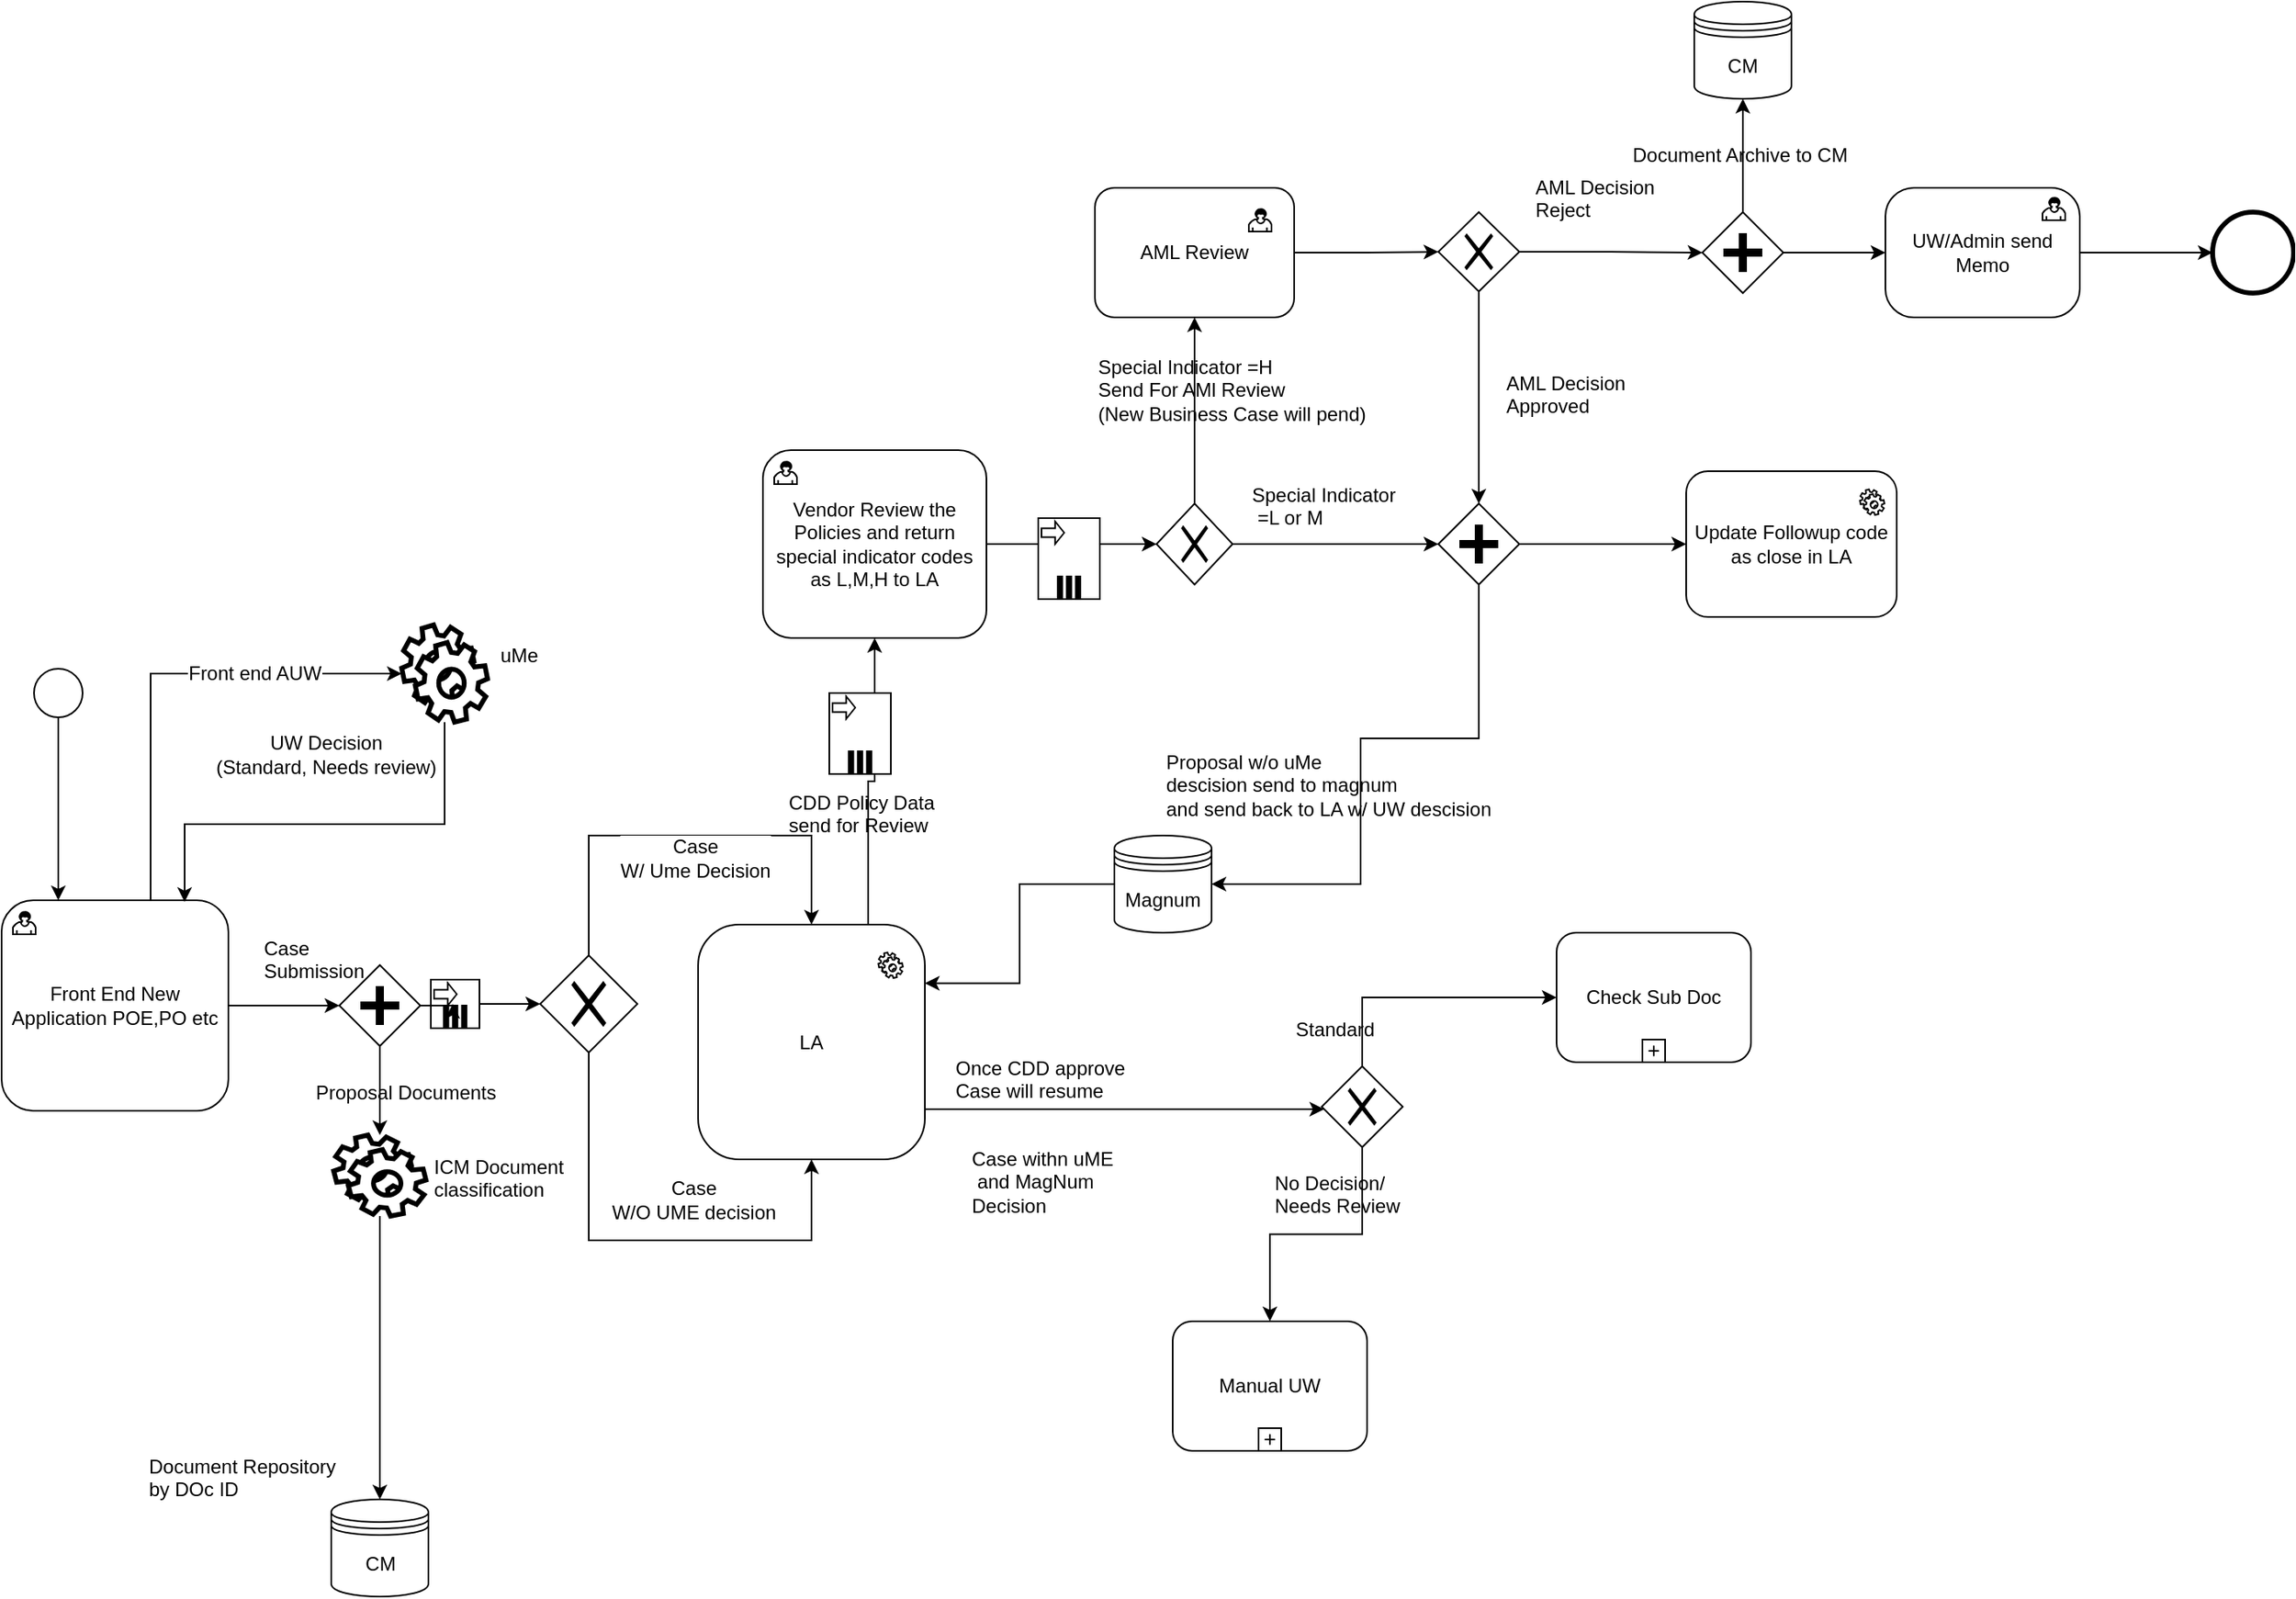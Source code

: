 <mxfile version="10.6.7" type="github"><diagram id="lxQQWJ6n7Uky1MyaPyD6" name="Page-1"><mxGraphModel dx="1634" dy="1656" grid="1" gridSize="10" guides="1" tooltips="1" connect="1" arrows="1" fold="1" page="1" pageScale="1" pageWidth="1100" pageHeight="850" math="0" shadow="0"><root><mxCell id="0"/><mxCell id="1" parent="0"/><mxCell id="KqDIMBqfsmHlB34iRNLq-1" style="edgeStyle=orthogonalEdgeStyle;rounded=0;orthogonalLoop=1;jettySize=auto;html=1;entryX=0.25;entryY=0;entryDx=0;entryDy=0;" parent="1" source="KqDIMBqfsmHlB34iRNLq-2" target="KqDIMBqfsmHlB34iRNLq-6" edge="1"><mxGeometry relative="1" as="geometry"/></mxCell><mxCell id="KqDIMBqfsmHlB34iRNLq-2" value="" style="ellipse;whiteSpace=wrap;html=1;aspect=fixed;" parent="1" vertex="1"><mxGeometry x="80" y="77" width="30" height="30" as="geometry"/></mxCell><mxCell id="KqDIMBqfsmHlB34iRNLq-3" style="edgeStyle=orthogonalEdgeStyle;rounded=0;orthogonalLoop=1;jettySize=auto;html=1;exitX=0.657;exitY=0;exitDx=0;exitDy=0;entryX=0;entryY=0.5;entryDx=0;entryDy=0;exitPerimeter=0;" parent="1" source="KqDIMBqfsmHlB34iRNLq-6" target="KqDIMBqfsmHlB34iRNLq-10" edge="1"><mxGeometry relative="1" as="geometry"><mxPoint x="240" y="90" as="targetPoint"/><Array as="points"><mxPoint x="152" y="80"/></Array></mxGeometry></mxCell><mxCell id="KqDIMBqfsmHlB34iRNLq-4" value="Front end AUW" style="text;html=1;resizable=0;points=[];align=center;verticalAlign=middle;labelBackgroundColor=#ffffff;" parent="KqDIMBqfsmHlB34iRNLq-3" vertex="1" connectable="0"><mxGeometry x="0.082" y="-1" relative="1" as="geometry"><mxPoint x="44" y="-1" as="offset"/></mxGeometry></mxCell><mxCell id="KqDIMBqfsmHlB34iRNLq-5" style="edgeStyle=orthogonalEdgeStyle;rounded=0;orthogonalLoop=1;jettySize=auto;html=1;" parent="1" source="KqDIMBqfsmHlB34iRNLq-32" target="KqDIMBqfsmHlB34iRNLq-16" edge="1"><mxGeometry relative="1" as="geometry"><mxPoint x="255" y="285" as="targetPoint"/></mxGeometry></mxCell><mxCell id="KqDIMBqfsmHlB34iRNLq-6" value="Front End New Application POE,PO etc" style="html=1;whiteSpace=wrap;rounded=1;" parent="1" vertex="1"><mxGeometry x="60" y="220" width="140" height="130" as="geometry"/></mxCell><mxCell id="KqDIMBqfsmHlB34iRNLq-7" value="" style="html=1;shape=mxgraph.bpmn.user_task;outlineConnect=0;" parent="KqDIMBqfsmHlB34iRNLq-6" vertex="1"><mxGeometry width="14" height="14" relative="1" as="geometry"><mxPoint x="7" y="7" as="offset"/></mxGeometry></mxCell><mxCell id="KqDIMBqfsmHlB34iRNLq-8" style="edgeStyle=orthogonalEdgeStyle;rounded=0;orthogonalLoop=1;jettySize=auto;html=1;entryX=0.807;entryY=0.008;entryDx=0;entryDy=0;entryPerimeter=0;" parent="1" source="KqDIMBqfsmHlB34iRNLq-10" target="KqDIMBqfsmHlB34iRNLq-6" edge="1"><mxGeometry relative="1" as="geometry"><mxPoint x="300" y="130" as="sourcePoint"/><Array as="points"><mxPoint x="334" y="173"/><mxPoint x="173" y="173"/></Array></mxGeometry></mxCell><mxCell id="KqDIMBqfsmHlB34iRNLq-9" value="UW Decision &lt;br&gt;(Standard, Needs review)" style="text;html=1;resizable=0;points=[];align=center;verticalAlign=middle;labelBackgroundColor=#ffffff;direction=north;" parent="KqDIMBqfsmHlB34iRNLq-8" vertex="1" connectable="0"><mxGeometry x="-0.184" y="-13" relative="1" as="geometry"><mxPoint x="-25.5" y="-30" as="offset"/></mxGeometry></mxCell><mxCell id="KqDIMBqfsmHlB34iRNLq-10" value="" style="shape=mxgraph.bpmn.service_task;html=1;outlineConnect=0;fontFamily=Helvetica;fontSize=12;fontColor=#000000;align=center;strokeColor=#000000;strokeWidth=3;fillColor=#ffffff;" parent="1" vertex="1"><mxGeometry x="307" y="50" width="53" height="60" as="geometry"/></mxCell><mxCell id="KqDIMBqfsmHlB34iRNLq-11" value="Case &lt;br&gt;Submission" style="text;html=1;resizable=0;points=[];autosize=1;align=left;verticalAlign=top;spacingTop=-4;" parent="1" vertex="1"><mxGeometry x="220" y="240" width="80" height="30" as="geometry"/></mxCell><mxCell id="KqDIMBqfsmHlB34iRNLq-12" style="edgeStyle=orthogonalEdgeStyle;rounded=0;orthogonalLoop=1;jettySize=auto;html=1;entryX=0.5;entryY=0;entryDx=0;entryDy=0;exitX=0.5;exitY=0;exitDx=0;exitDy=0;" parent="1" source="KqDIMBqfsmHlB34iRNLq-16" target="KqDIMBqfsmHlB34iRNLq-21" edge="1"><mxGeometry relative="1" as="geometry"><Array as="points"><mxPoint x="423" y="180"/><mxPoint x="560" y="180"/></Array></mxGeometry></mxCell><mxCell id="KqDIMBqfsmHlB34iRNLq-13" value="Case&lt;br&gt;W/ Ume Decision" style="text;html=1;resizable=0;points=[];align=center;verticalAlign=middle;labelBackgroundColor=#ffffff;" parent="KqDIMBqfsmHlB34iRNLq-12" vertex="1" connectable="0"><mxGeometry x="-0.535" y="-32" relative="1" as="geometry"><mxPoint x="33" y="2" as="offset"/></mxGeometry></mxCell><mxCell id="KqDIMBqfsmHlB34iRNLq-14" style="edgeStyle=orthogonalEdgeStyle;rounded=0;orthogonalLoop=1;jettySize=auto;html=1;entryX=0.5;entryY=1;entryDx=0;entryDy=0;exitX=0.5;exitY=1;exitDx=0;exitDy=0;" parent="1" source="KqDIMBqfsmHlB34iRNLq-16" target="KqDIMBqfsmHlB34iRNLq-21" edge="1"><mxGeometry relative="1" as="geometry"><mxPoint x="406" y="315" as="sourcePoint"/><mxPoint x="601" y="315" as="targetPoint"/><Array as="points"><mxPoint x="423" y="430"/><mxPoint x="560" y="430"/></Array></mxGeometry></mxCell><mxCell id="KqDIMBqfsmHlB34iRNLq-15" value="Case&lt;br&gt;W/O UME decision" style="text;html=1;resizable=0;points=[];align=center;verticalAlign=middle;labelBackgroundColor=#ffffff;" parent="KqDIMBqfsmHlB34iRNLq-14" vertex="1" connectable="0"><mxGeometry x="-0.114" y="-2" relative="1" as="geometry"><mxPoint x="46" y="-27" as="offset"/></mxGeometry></mxCell><mxCell id="KqDIMBqfsmHlB34iRNLq-16" value="" style="shape=mxgraph.bpmn.shape;html=1;verticalLabelPosition=bottom;labelBackgroundColor=#ffffff;verticalAlign=top;align=center;perimeter=rhombusPerimeter;background=gateway;outlineConnect=0;outline=none;symbol=exclusiveGw;" parent="1" vertex="1"><mxGeometry x="392.5" y="254" width="60" height="60" as="geometry"/></mxCell><mxCell id="KqDIMBqfsmHlB34iRNLq-17" style="edgeStyle=orthogonalEdgeStyle;rounded=0;orthogonalLoop=1;jettySize=auto;html=1;entryX=1;entryY=0.25;entryDx=0;entryDy=0;" parent="1" source="KqDIMBqfsmHlB34iRNLq-18" target="KqDIMBqfsmHlB34iRNLq-21" edge="1"><mxGeometry relative="1" as="geometry"/></mxCell><mxCell id="KqDIMBqfsmHlB34iRNLq-18" value="Magnum" style="shape=datastore;whiteSpace=wrap;html=1;" parent="1" vertex="1"><mxGeometry x="747" y="180" width="60" height="60" as="geometry"/></mxCell><mxCell id="KqDIMBqfsmHlB34iRNLq-19" style="edgeStyle=orthogonalEdgeStyle;rounded=0;orthogonalLoop=1;jettySize=auto;html=1;entryX=0.5;entryY=1;entryDx=0;entryDy=0;exitX=0.75;exitY=0;exitDx=0;exitDy=0;" parent="1" source="KqDIMBqfsmHlB34iRNLq-21" target="KqDIMBqfsmHlB34iRNLq-57" edge="1"><mxGeometry relative="1" as="geometry"/></mxCell><mxCell id="KqDIMBqfsmHlB34iRNLq-20" style="edgeStyle=orthogonalEdgeStyle;rounded=0;orthogonalLoop=1;jettySize=auto;html=1;exitX=1;exitY=0.75;exitDx=0;exitDy=0;" parent="1" source="KqDIMBqfsmHlB34iRNLq-21" target="KqDIMBqfsmHlB34iRNLq-84" edge="1"><mxGeometry relative="1" as="geometry"><mxPoint x="830" y="348" as="targetPoint"/><Array as="points"><mxPoint x="630" y="349"/></Array></mxGeometry></mxCell><mxCell id="KqDIMBqfsmHlB34iRNLq-21" value="LA" style="shape=ext;rounded=1;html=1;whiteSpace=wrap;arcSize=18;" parent="1" vertex="1"><mxGeometry x="490" y="235" width="140" height="145" as="geometry"/></mxCell><mxCell id="KqDIMBqfsmHlB34iRNLq-22" style="edgeStyle=orthogonalEdgeStyle;rounded=0;orthogonalLoop=1;jettySize=auto;html=1;" parent="1" source="KqDIMBqfsmHlB34iRNLq-23" target="KqDIMBqfsmHlB34iRNLq-26" edge="1"><mxGeometry relative="1" as="geometry"/></mxCell><mxCell id="KqDIMBqfsmHlB34iRNLq-23" value="" style="shape=mxgraph.bpmn.shape;html=1;verticalLabelPosition=bottom;labelBackgroundColor=#ffffff;verticalAlign=top;align=center;perimeter=rhombusPerimeter;background=gateway;outlineConnect=0;outline=none;symbol=parallelGw;" parent="1" vertex="1"><mxGeometry x="268.5" y="260" width="50" height="50" as="geometry"/></mxCell><mxCell id="KqDIMBqfsmHlB34iRNLq-24" style="edgeStyle=orthogonalEdgeStyle;rounded=0;orthogonalLoop=1;jettySize=auto;html=1;" parent="1" source="KqDIMBqfsmHlB34iRNLq-6" target="KqDIMBqfsmHlB34iRNLq-23" edge="1"><mxGeometry relative="1" as="geometry"><mxPoint x="380" y="285" as="targetPoint"/><mxPoint x="200" y="285" as="sourcePoint"/></mxGeometry></mxCell><mxCell id="KqDIMBqfsmHlB34iRNLq-25" value="" style="edgeStyle=orthogonalEdgeStyle;rounded=0;orthogonalLoop=1;jettySize=auto;html=1;" parent="1" source="KqDIMBqfsmHlB34iRNLq-26" target="KqDIMBqfsmHlB34iRNLq-27" edge="1"><mxGeometry relative="1" as="geometry"/></mxCell><mxCell id="KqDIMBqfsmHlB34iRNLq-26" value="" style="shape=mxgraph.bpmn.service_task;html=1;outlineConnect=0;fontFamily=Helvetica;fontSize=12;fontColor=#000000;align=center;strokeColor=#000000;strokeWidth=3;fillColor=#ffffff;" parent="1" vertex="1"><mxGeometry x="265" y="365" width="57" height="50" as="geometry"/></mxCell><mxCell id="KqDIMBqfsmHlB34iRNLq-27" value="CM" style="shape=datastore;whiteSpace=wrap;html=1;" parent="1" vertex="1"><mxGeometry x="263.5" y="590" width="60" height="60" as="geometry"/></mxCell><mxCell id="KqDIMBqfsmHlB34iRNLq-28" value="ICM Document &lt;br&gt;classification" style="text;html=1;resizable=0;points=[];autosize=1;align=left;verticalAlign=top;spacingTop=-4;" parent="1" vertex="1"><mxGeometry x="325" y="375" width="100" height="30" as="geometry"/></mxCell><mxCell id="KqDIMBqfsmHlB34iRNLq-29" value="Document Repository &lt;br&gt;by DOc ID" style="text;html=1;resizable=0;points=[];autosize=1;align=left;verticalAlign=top;spacingTop=-4;" parent="1" vertex="1"><mxGeometry x="149" y="560" width="130" height="30" as="geometry"/></mxCell><mxCell id="KqDIMBqfsmHlB34iRNLq-30" value="Proposal Documents" style="text;html=1;resizable=0;points=[];autosize=1;align=left;verticalAlign=top;spacingTop=-4;" parent="1" vertex="1"><mxGeometry x="252" y="329" width="130" height="20" as="geometry"/></mxCell><mxCell id="KqDIMBqfsmHlB34iRNLq-31" value="uMe" style="text;html=1;resizable=0;points=[];autosize=1;align=left;verticalAlign=top;spacingTop=-4;" parent="1" vertex="1"><mxGeometry x="366" y="59" width="40" height="20" as="geometry"/></mxCell><mxCell id="KqDIMBqfsmHlB34iRNLq-32" value="" style="shape=note;whiteSpace=wrap;size=0;html=1;" parent="1" vertex="1"><mxGeometry x="325" y="269" width="30" height="30" as="geometry"/></mxCell><mxCell id="KqDIMBqfsmHlB34iRNLq-33" value="" style="html=1;shape=singleArrow;arrowWidth=0.4;arrowSize=0.4;outlineConnect=0;" parent="KqDIMBqfsmHlB34iRNLq-32" vertex="1"><mxGeometry width="14" height="14" relative="1" as="geometry"><mxPoint x="2" y="2" as="offset"/></mxGeometry></mxCell><mxCell id="KqDIMBqfsmHlB34iRNLq-34" value="" style="html=1;whiteSpace=wrap;shape=parallelMarker;outlineConnect=0;" parent="KqDIMBqfsmHlB34iRNLq-32" vertex="1"><mxGeometry x="0.5" y="1" width="14" height="14" relative="1" as="geometry"><mxPoint x="-7" y="-14" as="offset"/></mxGeometry></mxCell><mxCell id="KqDIMBqfsmHlB34iRNLq-35" style="edgeStyle=orthogonalEdgeStyle;rounded=0;orthogonalLoop=1;jettySize=auto;html=1;" parent="1" source="KqDIMBqfsmHlB34iRNLq-23" target="KqDIMBqfsmHlB34iRNLq-32" edge="1"><mxGeometry relative="1" as="geometry"><mxPoint x="380" y="285" as="targetPoint"/><mxPoint x="318.5" y="285" as="sourcePoint"/></mxGeometry></mxCell><mxCell id="KqDIMBqfsmHlB34iRNLq-36" style="edgeStyle=orthogonalEdgeStyle;rounded=0;orthogonalLoop=1;jettySize=auto;html=1;entryX=0.5;entryY=0;entryDx=0;entryDy=0;exitX=0.5;exitY=1;exitDx=0;exitDy=0;" parent="1" source="KqDIMBqfsmHlB34iRNLq-84" target="KqDIMBqfsmHlB34iRNLq-38" edge="1"><mxGeometry relative="1" as="geometry"><mxPoint x="793.294" y="369.679" as="sourcePoint"/></mxGeometry></mxCell><mxCell id="KqDIMBqfsmHlB34iRNLq-37" value="Case withn uME&lt;br&gt;&amp;nbsp;and&amp;nbsp;MagNum &lt;br&gt;Decision&lt;br&gt;" style="text;html=1;resizable=0;points=[];autosize=1;align=left;verticalAlign=top;spacingTop=-4;" parent="1" vertex="1"><mxGeometry x="656.5" y="370" width="100" height="40" as="geometry"/></mxCell><mxCell id="KqDIMBqfsmHlB34iRNLq-38" value="Manual UW" style="html=1;whiteSpace=wrap;rounded=1;" parent="1" vertex="1"><mxGeometry x="783" y="480" width="120" height="80" as="geometry"/></mxCell><mxCell id="KqDIMBqfsmHlB34iRNLq-39" value="" style="html=1;shape=plus;outlineConnect=0;" parent="KqDIMBqfsmHlB34iRNLq-38" vertex="1"><mxGeometry x="0.5" y="1" width="14" height="14" relative="1" as="geometry"><mxPoint x="-7" y="-14" as="offset"/></mxGeometry></mxCell><mxCell id="KqDIMBqfsmHlB34iRNLq-40" value="No Decision/&lt;br&gt;Needs Review" style="text;html=1;resizable=0;points=[];autosize=1;align=left;verticalAlign=top;spacingTop=-4;" parent="1" vertex="1"><mxGeometry x="844" y="385" width="90" height="30" as="geometry"/></mxCell><mxCell id="KqDIMBqfsmHlB34iRNLq-41" style="edgeStyle=orthogonalEdgeStyle;rounded=0;orthogonalLoop=1;jettySize=auto;html=1;exitX=0.5;exitY=0;exitDx=0;exitDy=0;entryX=0;entryY=0.5;entryDx=0;entryDy=0;" parent="1" source="KqDIMBqfsmHlB34iRNLq-84" target="KqDIMBqfsmHlB34iRNLq-42" edge="1"><mxGeometry relative="1" as="geometry"><mxPoint x="793.294" y="311.412" as="sourcePoint"/></mxGeometry></mxCell><mxCell id="KqDIMBqfsmHlB34iRNLq-42" value="Check Sub Doc" style="html=1;whiteSpace=wrap;rounded=1;" parent="1" vertex="1"><mxGeometry x="1020" y="240" width="120" height="80" as="geometry"/></mxCell><UserObject label="" link="data:page/id,g38KJujzTJCyRzfvf-G3" id="KqDIMBqfsmHlB34iRNLq-43"><mxCell style="html=1;shape=plus;outlineConnect=0;" parent="KqDIMBqfsmHlB34iRNLq-42" vertex="1"><mxGeometry x="0.5" y="1" width="14" height="14" relative="1" as="geometry"><mxPoint x="-7" y="-14" as="offset"/></mxGeometry></mxCell></UserObject><mxCell id="KqDIMBqfsmHlB34iRNLq-44" value="Standard" style="text;html=1;resizable=0;points=[];autosize=1;align=left;verticalAlign=top;spacingTop=-4;" parent="1" vertex="1"><mxGeometry x="857" y="290" width="60" height="20" as="geometry"/></mxCell><mxCell id="KqDIMBqfsmHlB34iRNLq-46" value="Update Followup code as close in LA&lt;br&gt;" style="html=1;whiteSpace=wrap;rounded=1;" parent="1" vertex="1"><mxGeometry x="1100" y="-45" width="130" height="90" as="geometry"/></mxCell><mxCell id="KqDIMBqfsmHlB34iRNLq-47" value="" style="shape=mxgraph.bpmn.service_task;html=1;outlineConnect=0;" parent="KqDIMBqfsmHlB34iRNLq-46" vertex="1"><mxGeometry x="107.25" y="11.25" width="15.167" height="15.75" as="geometry"/></mxCell><mxCell id="KqDIMBqfsmHlB34iRNLq-48" style="edgeStyle=orthogonalEdgeStyle;rounded=0;orthogonalLoop=1;jettySize=auto;html=1;" parent="1" source="KqDIMBqfsmHlB34iRNLq-49" target="KqDIMBqfsmHlB34iRNLq-55" edge="1"><mxGeometry relative="1" as="geometry"/></mxCell><mxCell id="KqDIMBqfsmHlB34iRNLq-49" value="" style="shape=mxgraph.bpmn.shape;html=1;verticalLabelPosition=bottom;labelBackgroundColor=#ffffff;verticalAlign=top;align=center;perimeter=rhombusPerimeter;background=gateway;outlineConnect=0;outline=none;symbol=exclusiveGw;" parent="1" vertex="1"><mxGeometry x="773" y="-25" width="47" height="50" as="geometry"/></mxCell><mxCell id="KqDIMBqfsmHlB34iRNLq-50" style="edgeStyle=orthogonalEdgeStyle;rounded=0;orthogonalLoop=1;jettySize=auto;html=1;entryX=0.5;entryY=1;entryDx=0;entryDy=0;exitX=0.5;exitY=0;exitDx=0;exitDy=0;" parent="1" source="KqDIMBqfsmHlB34iRNLq-49" target="KqDIMBqfsmHlB34iRNLq-61" edge="1"><mxGeometry relative="1" as="geometry"><mxPoint x="812" y="244" as="sourcePoint"/><mxPoint x="954" y="120" as="targetPoint"/></mxGeometry></mxCell><mxCell id="KqDIMBqfsmHlB34iRNLq-51" value="Special Indicator =H&lt;br&gt;Send For AMl Review&lt;br&gt;(New Business Case will pend)&lt;br&gt;" style="text;html=1;resizable=0;points=[];autosize=1;align=left;verticalAlign=top;spacingTop=-4;" parent="1" vertex="1"><mxGeometry x="735" y="-119" width="180" height="40" as="geometry"/></mxCell><mxCell id="KqDIMBqfsmHlB34iRNLq-52" value="Special Indicator&lt;br&gt;&amp;nbsp;=L or M" style="text;html=1;resizable=0;points=[];autosize=1;align=left;verticalAlign=top;spacingTop=-4;" parent="1" vertex="1"><mxGeometry x="830" y="-40" width="100" height="30" as="geometry"/></mxCell><mxCell id="KqDIMBqfsmHlB34iRNLq-53" style="edgeStyle=orthogonalEdgeStyle;rounded=0;orthogonalLoop=1;jettySize=auto;html=1;exitX=0.5;exitY=1;exitDx=0;exitDy=0;" parent="1" source="KqDIMBqfsmHlB34iRNLq-55" target="KqDIMBqfsmHlB34iRNLq-18" edge="1"><mxGeometry relative="1" as="geometry"><mxPoint x="840" y="120" as="targetPoint"/><Array as="points"><mxPoint x="899" y="120"/></Array></mxGeometry></mxCell><mxCell id="KqDIMBqfsmHlB34iRNLq-54" style="edgeStyle=orthogonalEdgeStyle;rounded=0;orthogonalLoop=1;jettySize=auto;html=1;entryX=0;entryY=0.5;entryDx=0;entryDy=0;" parent="1" source="KqDIMBqfsmHlB34iRNLq-55" target="KqDIMBqfsmHlB34iRNLq-46" edge="1"><mxGeometry relative="1" as="geometry"/></mxCell><mxCell id="KqDIMBqfsmHlB34iRNLq-55" value="" style="shape=mxgraph.bpmn.shape;html=1;verticalLabelPosition=bottom;labelBackgroundColor=#ffffff;verticalAlign=top;align=center;perimeter=rhombusPerimeter;background=gateway;outlineConnect=0;outline=none;symbol=parallelGw;" parent="1" vertex="1"><mxGeometry x="947" y="-25" width="50" height="50" as="geometry"/></mxCell><mxCell id="KqDIMBqfsmHlB34iRNLq-56" style="edgeStyle=orthogonalEdgeStyle;rounded=0;orthogonalLoop=1;jettySize=auto;html=1;entryX=0;entryY=0.5;entryDx=0;entryDy=0;" parent="1" source="KqDIMBqfsmHlB34iRNLq-57" target="KqDIMBqfsmHlB34iRNLq-49" edge="1"><mxGeometry relative="1" as="geometry"/></mxCell><mxCell id="KqDIMBqfsmHlB34iRNLq-57" value="Vendor Review the Policies and return special indicator codes as L,M,H to LA" style="html=1;whiteSpace=wrap;rounded=1;" parent="1" vertex="1"><mxGeometry x="530" y="-58" width="138" height="116" as="geometry"/></mxCell><mxCell id="KqDIMBqfsmHlB34iRNLq-58" value="" style="html=1;shape=mxgraph.bpmn.user_task;outlineConnect=0;" parent="KqDIMBqfsmHlB34iRNLq-57" vertex="1"><mxGeometry width="14" height="14" relative="1" as="geometry"><mxPoint x="7" y="7" as="offset"/></mxGeometry></mxCell><mxCell id="KqDIMBqfsmHlB34iRNLq-59" value="Proposal w/o uMe&amp;nbsp;&lt;br&gt;descision send to magnum&lt;br&gt;and send back to LA w/ UW descision" style="text;html=1;resizable=0;points=[];autosize=1;align=left;verticalAlign=top;spacingTop=-4;" parent="1" vertex="1"><mxGeometry x="777" y="125" width="220" height="40" as="geometry"/></mxCell><mxCell id="KqDIMBqfsmHlB34iRNLq-60" style="edgeStyle=orthogonalEdgeStyle;rounded=0;orthogonalLoop=1;jettySize=auto;html=1;" parent="1" source="KqDIMBqfsmHlB34iRNLq-81" target="KqDIMBqfsmHlB34iRNLq-79" edge="1"><mxGeometry relative="1" as="geometry"/></mxCell><mxCell id="KqDIMBqfsmHlB34iRNLq-61" value="AML Review" style="shape=ext;rounded=1;html=1;whiteSpace=wrap;" parent="1" vertex="1"><mxGeometry x="735" y="-220" width="123" height="80" as="geometry"/></mxCell><mxCell id="KqDIMBqfsmHlB34iRNLq-62" value="" style="html=1;shape=mxgraph.bpmn.user_task;outlineConnect=0;" parent="1" vertex="1"><mxGeometry x="830" y="-207" width="14" height="14" as="geometry"><mxPoint x="7" y="7" as="offset"/></mxGeometry></mxCell><mxCell id="KqDIMBqfsmHlB34iRNLq-63" style="edgeStyle=orthogonalEdgeStyle;rounded=0;orthogonalLoop=1;jettySize=auto;html=1;entryX=0;entryY=0.5;entryDx=0;entryDy=0;exitX=1;exitY=0.5;exitDx=0;exitDy=0;" parent="1" source="KqDIMBqfsmHlB34iRNLq-79" target="KqDIMBqfsmHlB34iRNLq-66" edge="1"><mxGeometry relative="1" as="geometry"/></mxCell><mxCell id="KqDIMBqfsmHlB34iRNLq-64" value="AML Decision &lt;br&gt;Approved" style="text;html=1;resizable=0;points=[];autosize=1;align=left;verticalAlign=top;spacingTop=-4;" parent="1" vertex="1"><mxGeometry x="987" y="-109" width="90" height="30" as="geometry"/></mxCell><mxCell id="KqDIMBqfsmHlB34iRNLq-65" style="edgeStyle=orthogonalEdgeStyle;rounded=0;orthogonalLoop=1;jettySize=auto;html=1;entryX=0;entryY=0.5;entryDx=0;entryDy=0;" parent="1" source="KqDIMBqfsmHlB34iRNLq-66" target="KqDIMBqfsmHlB34iRNLq-83" edge="1"><mxGeometry relative="1" as="geometry"/></mxCell><mxCell id="KqDIMBqfsmHlB34iRNLq-66" value="UW/Admin send Memo&lt;br&gt;" style="shape=ext;rounded=1;html=1;whiteSpace=wrap;arcSize=22;" parent="1" vertex="1"><mxGeometry x="1223" y="-220" width="120" height="80" as="geometry"/></mxCell><mxCell id="KqDIMBqfsmHlB34iRNLq-67" value="" style="html=1;shape=mxgraph.bpmn.user_task;outlineConnect=0;" parent="1" vertex="1"><mxGeometry x="1320" y="-214" width="14" height="14" as="geometry"><mxPoint x="7" y="7" as="offset"/></mxGeometry></mxCell><mxCell id="KqDIMBqfsmHlB34iRNLq-68" value="AML Decision&amp;nbsp;&lt;br&gt;Reject&lt;br&gt;" style="text;html=1;resizable=0;points=[];autosize=1;align=left;verticalAlign=top;spacingTop=-4;" parent="1" vertex="1"><mxGeometry x="1005" y="-230" width="90" height="30" as="geometry"/></mxCell><mxCell id="KqDIMBqfsmHlB34iRNLq-69" style="edgeStyle=orthogonalEdgeStyle;rounded=0;orthogonalLoop=1;jettySize=auto;html=1;exitX=0.5;exitY=0;exitDx=0;exitDy=0;" parent="1" source="KqDIMBqfsmHlB34iRNLq-79" target="KqDIMBqfsmHlB34iRNLq-70" edge="1"><mxGeometry relative="1" as="geometry"><mxPoint x="870" y="6" as="targetPoint"/></mxGeometry></mxCell><mxCell id="KqDIMBqfsmHlB34iRNLq-70" value="CM" style="shape=datastore;whiteSpace=wrap;html=1;" parent="1" vertex="1"><mxGeometry x="1105" y="-335" width="60" height="60" as="geometry"/></mxCell><mxCell id="KqDIMBqfsmHlB34iRNLq-71" value="Document Archive to CM" style="text;html=1;resizable=0;points=[];autosize=1;align=left;verticalAlign=top;spacingTop=-4;" parent="1" vertex="1"><mxGeometry x="1064.5" y="-250" width="150" height="20" as="geometry"/></mxCell><mxCell id="KqDIMBqfsmHlB34iRNLq-72" value="" style="shape=note;whiteSpace=wrap;size=0;html=1;" parent="1" vertex="1"><mxGeometry x="700" y="-16" width="38" height="50" as="geometry"/></mxCell><mxCell id="KqDIMBqfsmHlB34iRNLq-73" value="" style="html=1;shape=singleArrow;arrowWidth=0.4;arrowSize=0.4;outlineConnect=0;" parent="KqDIMBqfsmHlB34iRNLq-72" vertex="1"><mxGeometry width="14" height="14" relative="1" as="geometry"><mxPoint x="2" y="2" as="offset"/></mxGeometry></mxCell><mxCell id="KqDIMBqfsmHlB34iRNLq-74" value="" style="html=1;whiteSpace=wrap;shape=parallelMarker;outlineConnect=0;" parent="KqDIMBqfsmHlB34iRNLq-72" vertex="1"><mxGeometry x="0.5" y="1" width="14" height="14" relative="1" as="geometry"><mxPoint x="-7" y="-14" as="offset"/></mxGeometry></mxCell><mxCell id="KqDIMBqfsmHlB34iRNLq-75" value="" style="shape=note;whiteSpace=wrap;size=0;html=1;" parent="1" vertex="1"><mxGeometry x="571" y="92" width="38" height="50" as="geometry"/></mxCell><mxCell id="KqDIMBqfsmHlB34iRNLq-76" value="" style="html=1;shape=singleArrow;arrowWidth=0.4;arrowSize=0.4;outlineConnect=0;" parent="KqDIMBqfsmHlB34iRNLq-75" vertex="1"><mxGeometry width="14" height="14" relative="1" as="geometry"><mxPoint x="2" y="2" as="offset"/></mxGeometry></mxCell><mxCell id="KqDIMBqfsmHlB34iRNLq-77" value="" style="html=1;whiteSpace=wrap;shape=parallelMarker;outlineConnect=0;" parent="KqDIMBqfsmHlB34iRNLq-75" vertex="1"><mxGeometry x="0.5" y="1" width="14" height="14" relative="1" as="geometry"><mxPoint x="-7" y="-14" as="offset"/></mxGeometry></mxCell><mxCell id="KqDIMBqfsmHlB34iRNLq-78" value="CDD Policy Data &lt;br&gt;send for Review" style="text;html=1;resizable=0;points=[];autosize=1;align=left;verticalAlign=top;spacingTop=-4;" parent="1" vertex="1"><mxGeometry x="544" y="150" width="110" height="30" as="geometry"/></mxCell><mxCell id="KqDIMBqfsmHlB34iRNLq-79" value="" style="shape=mxgraph.bpmn.shape;html=1;verticalLabelPosition=bottom;labelBackgroundColor=#ffffff;verticalAlign=top;align=center;perimeter=rhombusPerimeter;background=gateway;outlineConnect=0;outline=none;symbol=parallelGw;" parent="1" vertex="1"><mxGeometry x="1110" y="-205" width="50" height="50" as="geometry"/></mxCell><mxCell id="KqDIMBqfsmHlB34iRNLq-80" style="edgeStyle=orthogonalEdgeStyle;rounded=0;orthogonalLoop=1;jettySize=auto;html=1;exitX=0.5;exitY=1;exitDx=0;exitDy=0;entryX=0.5;entryY=0;entryDx=0;entryDy=0;" parent="1" source="KqDIMBqfsmHlB34iRNLq-81" target="KqDIMBqfsmHlB34iRNLq-55" edge="1"><mxGeometry relative="1" as="geometry"/></mxCell><mxCell id="KqDIMBqfsmHlB34iRNLq-81" value="" style="shape=mxgraph.bpmn.shape;html=1;verticalLabelPosition=bottom;labelBackgroundColor=#ffffff;verticalAlign=top;align=center;perimeter=rhombusPerimeter;background=gateway;outlineConnect=0;outline=none;symbol=exclusiveGw;" parent="1" vertex="1"><mxGeometry x="947" y="-205" width="50" height="49" as="geometry"/></mxCell><mxCell id="KqDIMBqfsmHlB34iRNLq-82" style="edgeStyle=orthogonalEdgeStyle;rounded=0;orthogonalLoop=1;jettySize=auto;html=1;" parent="1" source="KqDIMBqfsmHlB34iRNLq-61" target="KqDIMBqfsmHlB34iRNLq-81" edge="1"><mxGeometry relative="1" as="geometry"><mxPoint x="858" y="-180.353" as="sourcePoint"/><mxPoint x="1004.353" y="-180.353" as="targetPoint"/></mxGeometry></mxCell><mxCell id="KqDIMBqfsmHlB34iRNLq-83" value="" style="shape=mxgraph.bpmn.shape;html=1;verticalLabelPosition=bottom;labelBackgroundColor=#ffffff;verticalAlign=top;align=center;perimeter=ellipsePerimeter;outlineConnect=0;outline=end;symbol=general;" parent="1" vertex="1"><mxGeometry x="1425" y="-205" width="50" height="50" as="geometry"/></mxCell><mxCell id="KqDIMBqfsmHlB34iRNLq-84" value="" style="shape=mxgraph.bpmn.shape;html=1;verticalLabelPosition=bottom;labelBackgroundColor=#ffffff;verticalAlign=top;align=center;perimeter=rhombusPerimeter;background=gateway;outlineConnect=0;outline=none;symbol=exclusiveGw;" parent="1" vertex="1"><mxGeometry x="875" y="322.5" width="50" height="50" as="geometry"/></mxCell><mxCell id="KqDIMBqfsmHlB34iRNLq-85" value="Once CDD approve&lt;br&gt;Case will resume&lt;br&gt;" style="text;html=1;resizable=0;points=[];autosize=1;align=left;verticalAlign=top;spacingTop=-4;" parent="1" vertex="1"><mxGeometry x="646.5" y="314" width="120" height="30" as="geometry"/></mxCell><mxCell id="KqDIMBqfsmHlB34iRNLq-86" value="" style="shape=mxgraph.bpmn.service_task;html=1;outlineConnect=0;" parent="1" vertex="1"><mxGeometry x="601.25" y="252.25" width="15.167" height="15.75" as="geometry"/></mxCell></root></mxGraphModel></diagram><diagram name="Check Sub-Doc" id="SPMCeLQFi5XglZAR8ZqK"><mxGraphModel dx="1634" dy="806" grid="1" gridSize="10" guides="1" tooltips="1" connect="1" arrows="1" fold="1" page="1" pageScale="1" pageWidth="1100" pageHeight="850" math="0" shadow="0"><root><mxCell id="WwblNFEP8pAeLDru7k0a-0"/><mxCell id="WwblNFEP8pAeLDru7k0a-1" parent="WwblNFEP8pAeLDru7k0a-0"/><mxCell id="RSEC_-hgBKdYAVpmYEb4-9" style="edgeStyle=orthogonalEdgeStyle;rounded=0;orthogonalLoop=1;jettySize=auto;html=1;entryX=0;entryY=0.5;entryDx=0;entryDy=0;" parent="WwblNFEP8pAeLDru7k0a-1" source="oemNn3tYLQiDxQ61lGhI-0" target="RSEC_-hgBKdYAVpmYEb4-5" edge="1"><mxGeometry relative="1" as="geometry"/></mxCell><mxCell id="oemNn3tYLQiDxQ61lGhI-0" value="" style="shape=mxgraph.bpmn.shape;html=1;verticalLabelPosition=bottom;labelBackgroundColor=#ffffff;verticalAlign=top;align=center;perimeter=ellipsePerimeter;outlineConnect=0;outline=standard;symbol=general;" parent="WwblNFEP8pAeLDru7k0a-1" vertex="1"><mxGeometry x="70" y="453" width="50" height="50" as="geometry"/></mxCell><mxCell id="XcDbVO_ld1ygjVAdSSOk-2" style="edgeStyle=orthogonalEdgeStyle;rounded=0;orthogonalLoop=1;jettySize=auto;html=1;entryX=0.5;entryY=0;entryDx=0;entryDy=0;" parent="WwblNFEP8pAeLDru7k0a-1" source="X1d6xL5DRHUXLidoICGH-3" target="XcDbVO_ld1ygjVAdSSOk-0" edge="1"><mxGeometry relative="1" as="geometry"/></mxCell><mxCell id="X1d6xL5DRHUXLidoICGH-3" value="Check ICC" style="html=1;whiteSpace=wrap;rounded=1;" parent="WwblNFEP8pAeLDru7k0a-1" vertex="1"><mxGeometry x="270" y="305" width="120" height="80" as="geometry"/></mxCell><mxCell id="RSEC_-hgBKdYAVpmYEb4-0" value="" style="shape=mxgraph.bpmn.service_task;html=1;outlineConnect=0;" parent="X1d6xL5DRHUXLidoICGH-3" vertex="1"><mxGeometry x="106" y="10" width="14" height="14" as="geometry"/></mxCell><mxCell id="G4sugsOVQFpJAqId70U1-5" style="edgeStyle=orthogonalEdgeStyle;rounded=0;orthogonalLoop=1;jettySize=auto;html=1;entryX=0;entryY=0.5;entryDx=0;entryDy=0;" parent="WwblNFEP8pAeLDru7k0a-1" source="RSEC_-hgBKdYAVpmYEb4-1" target="XcDbVO_ld1ygjVAdSSOk-0" edge="1"><mxGeometry relative="1" as="geometry"/></mxCell><mxCell id="RSEC_-hgBKdYAVpmYEb4-1" value="Check Giro" style="html=1;whiteSpace=wrap;rounded=1;" parent="WwblNFEP8pAeLDru7k0a-1" vertex="1"><mxGeometry x="263" y="420" width="120" height="80" as="geometry"/></mxCell><mxCell id="RSEC_-hgBKdYAVpmYEb4-2" value="" style="shape=mxgraph.bpmn.service_task;html=1;outlineConnect=0;" parent="RSEC_-hgBKdYAVpmYEb4-1" vertex="1"><mxGeometry x="106" y="10" width="14" height="14" as="geometry"/></mxCell><mxCell id="RSEC_-hgBKdYAVpmYEb4-3" value="Check E manager Approval/PMS" style="html=1;whiteSpace=wrap;rounded=1;" parent="WwblNFEP8pAeLDru7k0a-1" vertex="1"><mxGeometry x="263" y="555" width="120" height="80" as="geometry"/></mxCell><mxCell id="RSEC_-hgBKdYAVpmYEb4-4" value="" style="shape=mxgraph.bpmn.service_task;html=1;outlineConnect=0;" parent="RSEC_-hgBKdYAVpmYEb4-3" vertex="1"><mxGeometry x="106" y="10" width="14" height="14" as="geometry"/></mxCell><mxCell id="RSEC_-hgBKdYAVpmYEb4-7" style="edgeStyle=orthogonalEdgeStyle;rounded=0;orthogonalLoop=1;jettySize=auto;html=1;entryX=-0.008;entryY=0.6;entryDx=0;entryDy=0;entryPerimeter=0;exitX=0.5;exitY=0;exitDx=0;exitDy=0;" parent="WwblNFEP8pAeLDru7k0a-1" source="RSEC_-hgBKdYAVpmYEb4-5" target="X1d6xL5DRHUXLidoICGH-3" edge="1"><mxGeometry relative="1" as="geometry"/></mxCell><mxCell id="RSEC_-hgBKdYAVpmYEb4-8" style="edgeStyle=orthogonalEdgeStyle;rounded=0;orthogonalLoop=1;jettySize=auto;html=1;entryX=0;entryY=0.75;entryDx=0;entryDy=0;" parent="WwblNFEP8pAeLDru7k0a-1" source="RSEC_-hgBKdYAVpmYEb4-5" target="RSEC_-hgBKdYAVpmYEb4-1" edge="1"><mxGeometry relative="1" as="geometry"><Array as="points"><mxPoint x="195" y="480"/></Array></mxGeometry></mxCell><mxCell id="RSEC_-hgBKdYAVpmYEb4-12" style="edgeStyle=orthogonalEdgeStyle;rounded=0;orthogonalLoop=1;jettySize=auto;html=1;entryX=0;entryY=0.5;entryDx=0;entryDy=0;exitX=0.5;exitY=1;exitDx=0;exitDy=0;" parent="WwblNFEP8pAeLDru7k0a-1" source="RSEC_-hgBKdYAVpmYEb4-5" edge="1" target="RSEC_-hgBKdYAVpmYEb4-3"><mxGeometry relative="1" as="geometry"><mxPoint x="261" y="609" as="targetPoint"/><Array as="points"><mxPoint x="192" y="595"/></Array></mxGeometry></mxCell><mxCell id="RSEC_-hgBKdYAVpmYEb4-5" value="" style="shape=mxgraph.bpmn.shape;html=1;verticalLabelPosition=bottom;labelBackgroundColor=#ffffff;verticalAlign=top;align=center;perimeter=rhombusPerimeter;background=gateway;outlineConnect=0;outline=none;symbol=exclusiveGw;" parent="WwblNFEP8pAeLDru7k0a-1" vertex="1"><mxGeometry x="166.5" y="453" width="50" height="50" as="geometry"/></mxCell><mxCell id="NTiKDYXXpKOSlro2UbRk-3" value="" style="edgeStyle=orthogonalEdgeStyle;rounded=0;orthogonalLoop=1;jettySize=auto;html=1;exitX=0.5;exitY=0;exitDx=0;exitDy=0;entryX=0;entryY=0.5;entryDx=0;entryDy=0;" parent="WwblNFEP8pAeLDru7k0a-1" source="NTiKDYXXpKOSlro2UbRk-5" target="XcDbVO_ld1ygjVAdSSOk-13" edge="1"><mxGeometry relative="1" as="geometry"><mxPoint x="610" y="630" as="targetPoint"/></mxGeometry></mxCell><mxCell id="NTiKDYXXpKOSlro2UbRk-8" style="edgeStyle=orthogonalEdgeStyle;rounded=0;orthogonalLoop=1;jettySize=auto;html=1;entryX=0;entryY=0.5;entryDx=0;entryDy=0;" parent="WwblNFEP8pAeLDru7k0a-1" source="yAo2hCWkVZ8JigcnvL-N-0" target="NTiKDYXXpKOSlro2UbRk-5" edge="1"><mxGeometry relative="1" as="geometry"/></mxCell><mxCell id="yAo2hCWkVZ8JigcnvL-N-0" value="CM" style="shape=datastore;whiteSpace=wrap;html=1;" parent="WwblNFEP8pAeLDru7k0a-1" vertex="1"><mxGeometry x="575" y="415" width="80" height="90" as="geometry"/></mxCell><mxCell id="XcDbVO_ld1ygjVAdSSOk-6" style="edgeStyle=orthogonalEdgeStyle;rounded=0;orthogonalLoop=1;jettySize=auto;html=1;exitX=1;exitY=0.5;exitDx=0;exitDy=0;" parent="WwblNFEP8pAeLDru7k0a-1" source="XcDbVO_ld1ygjVAdSSOk-0" target="yAo2hCWkVZ8JigcnvL-N-0" edge="1"><mxGeometry relative="1" as="geometry"/></mxCell><mxCell id="XcDbVO_ld1ygjVAdSSOk-7" value="Check Document &lt;br&gt;in CM" style="text;html=1;resizable=0;points=[];autosize=1;align=left;verticalAlign=top;spacingTop=-4;" parent="WwblNFEP8pAeLDru7k0a-1" vertex="1"><mxGeometry x="480" y="407" width="110" height="30" as="geometry"/></mxCell><mxCell id="NTiKDYXXpKOSlro2UbRk-11" style="edgeStyle=orthogonalEdgeStyle;rounded=0;orthogonalLoop=1;jettySize=auto;html=1;entryX=0;entryY=0.5;entryDx=0;entryDy=0;" parent="WwblNFEP8pAeLDru7k0a-1" source="XcDbVO_ld1ygjVAdSSOk-13" target="NTiKDYXXpKOSlro2UbRk-9" edge="1"><mxGeometry relative="1" as="geometry"/></mxCell><mxCell id="NTiKDYXXpKOSlro2UbRk-30" style="edgeStyle=orthogonalEdgeStyle;rounded=0;orthogonalLoop=1;jettySize=auto;html=1;entryX=-0.008;entryY=0.413;entryDx=0;entryDy=0;entryPerimeter=0;exitX=0.5;exitY=0;exitDx=0;exitDy=0;" parent="WwblNFEP8pAeLDru7k0a-1" source="XcDbVO_ld1ygjVAdSSOk-13" target="NTiKDYXXpKOSlro2UbRk-26" edge="1"><mxGeometry relative="1" as="geometry"/></mxCell><mxCell id="XcDbVO_ld1ygjVAdSSOk-13" value="" style="shape=mxgraph.bpmn.shape;html=1;verticalLabelPosition=bottom;labelBackgroundColor=#ffffff;verticalAlign=top;align=center;perimeter=rhombusPerimeter;background=gateway;outlineConnect=0;outline=none;symbol=exclusiveGw;" parent="WwblNFEP8pAeLDru7k0a-1" vertex="1"><mxGeometry x="770" y="349" width="50" height="50" as="geometry"/></mxCell><mxCell id="XcDbVO_ld1ygjVAdSSOk-0" value="" style="shape=mxgraph.bpmn.shape;html=1;verticalLabelPosition=bottom;labelBackgroundColor=#ffffff;verticalAlign=top;align=center;perimeter=rhombusPerimeter;background=gateway;outlineConnect=0;outline=none;symbol=parallelGw;" parent="WwblNFEP8pAeLDru7k0a-1" vertex="1"><mxGeometry x="440" y="433.5" width="60" height="53" as="geometry"/></mxCell><mxCell id="XcDbVO_ld1ygjVAdSSOk-24" value="" style="edgeStyle=orthogonalEdgeStyle;rounded=0;orthogonalLoop=1;jettySize=auto;html=1;" parent="WwblNFEP8pAeLDru7k0a-1" source="RSEC_-hgBKdYAVpmYEb4-3" target="XcDbVO_ld1ygjVAdSSOk-0" edge="1"><mxGeometry relative="1" as="geometry"><mxPoint x="390" y="600" as="sourcePoint"/><mxPoint x="490" y="450" as="targetPoint"/></mxGeometry></mxCell><mxCell id="NTiKDYXXpKOSlro2UbRk-33" style="edgeStyle=orthogonalEdgeStyle;rounded=0;orthogonalLoop=1;jettySize=auto;html=1;entryX=0.5;entryY=0;entryDx=0;entryDy=0;" parent="WwblNFEP8pAeLDru7k0a-1" source="NTiKDYXXpKOSlro2UbRk-5" target="NTiKDYXXpKOSlro2UbRk-12" edge="1"><mxGeometry relative="1" as="geometry"/></mxCell><mxCell id="NTiKDYXXpKOSlro2UbRk-34" style="edgeStyle=orthogonalEdgeStyle;rounded=0;orthogonalLoop=1;jettySize=auto;html=1;entryX=0;entryY=0.5;entryDx=0;entryDy=0;exitX=0.5;exitY=1;exitDx=0;exitDy=0;" parent="WwblNFEP8pAeLDru7k0a-1" source="NTiKDYXXpKOSlro2UbRk-5" target="NTiKDYXXpKOSlro2UbRk-13" edge="1"><mxGeometry relative="1" as="geometry"><mxPoint x="750" y="610" as="targetPoint"/></mxGeometry></mxCell><mxCell id="NTiKDYXXpKOSlro2UbRk-5" value="" style="shape=mxgraph.bpmn.shape;html=1;verticalLabelPosition=bottom;labelBackgroundColor=#ffffff;verticalAlign=top;align=center;perimeter=rhombusPerimeter;background=gateway;outlineConnect=0;outline=none;symbol=parallelGw;" parent="WwblNFEP8pAeLDru7k0a-1" vertex="1"><mxGeometry x="700" y="433.5" width="60" height="53" as="geometry"/></mxCell><mxCell id="NTiKDYXXpKOSlro2UbRk-9" value="Suspend" style="shape=ext;rounded=1;html=1;whiteSpace=wrap;" parent="WwblNFEP8pAeLDru7k0a-1" vertex="1"><mxGeometry x="990" y="334" width="120" height="80" as="geometry"/></mxCell><mxCell id="vtLbU3m79CS3WGtX9aSo-4" style="edgeStyle=orthogonalEdgeStyle;rounded=0;orthogonalLoop=1;jettySize=auto;html=1;entryX=0.25;entryY=1;entryDx=0;entryDy=0;" parent="WwblNFEP8pAeLDru7k0a-1" source="NTiKDYXXpKOSlro2UbRk-10" target="0Qkr8pbf-AjIkX0upBJa-3" edge="1"><mxGeometry relative="1" as="geometry"/></mxCell><mxCell id="NTiKDYXXpKOSlro2UbRk-10" value="Update Followup code as close in LA" style="shape=ext;rounded=1;html=1;whiteSpace=wrap;" parent="WwblNFEP8pAeLDru7k0a-1" vertex="1"><mxGeometry x="990" y="537" width="120" height="80" as="geometry"/></mxCell><mxCell id="NTiKDYXXpKOSlro2UbRk-35" style="edgeStyle=orthogonalEdgeStyle;rounded=0;orthogonalLoop=1;jettySize=auto;html=1;exitX=1;exitY=0.5;exitDx=0;exitDy=0;" parent="WwblNFEP8pAeLDru7k0a-1" source="NTiKDYXXpKOSlro2UbRk-12" target="NTiKDYXXpKOSlro2UbRk-9" edge="1"><mxGeometry relative="1" as="geometry"><Array as="points"><mxPoint x="1050" y="530"/></Array></mxGeometry></mxCell><mxCell id="NTiKDYXXpKOSlro2UbRk-37" style="edgeStyle=orthogonalEdgeStyle;rounded=0;orthogonalLoop=1;jettySize=auto;html=1;exitX=0.5;exitY=1;exitDx=0;exitDy=0;" parent="WwblNFEP8pAeLDru7k0a-1" source="NTiKDYXXpKOSlro2UbRk-12" target="NTiKDYXXpKOSlro2UbRk-10" edge="1"><mxGeometry relative="1" as="geometry"/></mxCell><mxCell id="NTiKDYXXpKOSlro2UbRk-12" value="" style="shape=mxgraph.bpmn.shape;html=1;verticalLabelPosition=bottom;labelBackgroundColor=#ffffff;verticalAlign=top;align=center;perimeter=rhombusPerimeter;background=gateway;outlineConnect=0;outline=none;symbol=exclusiveGw;" parent="WwblNFEP8pAeLDru7k0a-1" vertex="1"><mxGeometry x="770" y="505" width="50" height="50" as="geometry"/></mxCell><mxCell id="0Qkr8pbf-AjIkX0upBJa-0" style="edgeStyle=orthogonalEdgeStyle;rounded=0;orthogonalLoop=1;jettySize=auto;html=1;entryX=0;entryY=0.75;entryDx=0;entryDy=0;" parent="WwblNFEP8pAeLDru7k0a-1" source="NTiKDYXXpKOSlro2UbRk-13" target="NTiKDYXXpKOSlro2UbRk-9" edge="1"><mxGeometry relative="1" as="geometry"/></mxCell><mxCell id="0Qkr8pbf-AjIkX0upBJa-1" style="edgeStyle=orthogonalEdgeStyle;rounded=0;orthogonalLoop=1;jettySize=auto;html=1;exitX=0.5;exitY=1;exitDx=0;exitDy=0;entryX=0.5;entryY=1;entryDx=0;entryDy=0;" parent="WwblNFEP8pAeLDru7k0a-1" source="NTiKDYXXpKOSlro2UbRk-13" target="0Qkr8pbf-AjIkX0upBJa-3" edge="1"><mxGeometry relative="1" as="geometry"><mxPoint x="1290" y="346" as="targetPoint"/></mxGeometry></mxCell><mxCell id="NTiKDYXXpKOSlro2UbRk-13" value="" style="shape=mxgraph.bpmn.shape;html=1;verticalLabelPosition=bottom;labelBackgroundColor=#ffffff;verticalAlign=top;align=center;perimeter=rhombusPerimeter;background=gateway;outlineConnect=0;outline=none;symbol=exclusiveGw;" parent="WwblNFEP8pAeLDru7k0a-1" vertex="1"><mxGeometry x="770" y="610" width="50" height="50" as="geometry"/></mxCell><mxCell id="NTiKDYXXpKOSlro2UbRk-14" value="" style="shape=mxgraph.bpmn.service_task;html=1;outlineConnect=0;" parent="WwblNFEP8pAeLDru7k0a-1" vertex="1"><mxGeometry x="1086" y="541" width="14" height="14" as="geometry"/></mxCell><mxCell id="0Qkr8pbf-AjIkX0upBJa-10" style="edgeStyle=orthogonalEdgeStyle;rounded=0;orthogonalLoop=1;jettySize=auto;html=1;entryX=0;entryY=0.5;entryDx=0;entryDy=0;" parent="WwblNFEP8pAeLDru7k0a-1" source="NTiKDYXXpKOSlro2UbRk-26" target="0Qkr8pbf-AjIkX0upBJa-7" edge="1"><mxGeometry relative="1" as="geometry"/></mxCell><mxCell id="NTiKDYXXpKOSlro2UbRk-26" value="NRIC Document Verification (Screen)" style="html=1;whiteSpace=wrap;rounded=1;" parent="WwblNFEP8pAeLDru7k0a-1" vertex="1"><mxGeometry x="990" y="158" width="120" height="80" as="geometry"/></mxCell><mxCell id="NTiKDYXXpKOSlro2UbRk-27" value="" style="html=1;shape=mxgraph.bpmn.user_task;outlineConnect=0;" parent="NTiKDYXXpKOSlro2UbRk-26" vertex="1"><mxGeometry width="14" height="14" relative="1" as="geometry"><mxPoint x="7" y="7" as="offset"/></mxGeometry></mxCell><mxCell id="NTiKDYXXpKOSlro2UbRk-31" value="ICC not in CM" style="text;html=1;resizable=0;points=[];autosize=1;align=left;verticalAlign=top;spacingTop=-4;" parent="WwblNFEP8pAeLDru7k0a-1" vertex="1"><mxGeometry x="864" y="354" width="90" height="20" as="geometry"/></mxCell><mxCell id="NTiKDYXXpKOSlro2UbRk-32" value="ICC in CM" style="text;html=1;resizable=0;points=[];autosize=1;align=left;verticalAlign=top;spacingTop=-4;" parent="WwblNFEP8pAeLDru7k0a-1" vertex="1"><mxGeometry x="860" y="207" width="70" height="20" as="geometry"/></mxCell><mxCell id="NTiKDYXXpKOSlro2UbRk-36" value="Giro form Not in CM" style="text;html=1;resizable=0;points=[];autosize=1;align=left;verticalAlign=top;spacingTop=-4;" parent="WwblNFEP8pAeLDru7k0a-1" vertex="1"><mxGeometry x="877" y="483" width="120" height="20" as="geometry"/></mxCell><mxCell id="wOrDpX_Bd1g4-fvCt1zQ-1" value="" style="edgeStyle=orthogonalEdgeStyle;rounded=0;orthogonalLoop=1;jettySize=auto;html=1;" edge="1" parent="WwblNFEP8pAeLDru7k0a-1" source="0Qkr8pbf-AjIkX0upBJa-3" target="wOrDpX_Bd1g4-fvCt1zQ-6"><mxGeometry relative="1" as="geometry"><mxPoint x="1430" y="425" as="targetPoint"/></mxGeometry></mxCell><mxCell id="0Qkr8pbf-AjIkX0upBJa-3" value="Wait CDD/ Documents Completion" style="shape=ext;rounded=1;html=1;whiteSpace=wrap;" parent="WwblNFEP8pAeLDru7k0a-1" vertex="1"><mxGeometry x="1220" y="385" width="130" height="80" as="geometry"/></mxCell><mxCell id="0Qkr8pbf-AjIkX0upBJa-5" value="" style="shape=mxgraph.bpmn.service_task;html=1;outlineConnect=0;" parent="WwblNFEP8pAeLDru7k0a-1" vertex="1"><mxGeometry x="1330" y="392" width="14" height="14" as="geometry"/></mxCell><mxCell id="4vTdnyBNjNW3BW_M9hNz-29" style="edgeStyle=orthogonalEdgeStyle;rounded=0;orthogonalLoop=1;jettySize=auto;html=1;entryX=0.25;entryY=0;entryDx=0;entryDy=0;" parent="WwblNFEP8pAeLDru7k0a-1" source="0Qkr8pbf-AjIkX0upBJa-7" target="0Qkr8pbf-AjIkX0upBJa-3" edge="1"><mxGeometry relative="1" as="geometry"/></mxCell><mxCell id="0Qkr8pbf-AjIkX0upBJa-7" value="Manually close followup code" style="html=1;whiteSpace=wrap;rounded=1;" parent="WwblNFEP8pAeLDru7k0a-1" vertex="1"><mxGeometry x="1150" y="158" width="120" height="80" as="geometry"/></mxCell><mxCell id="0Qkr8pbf-AjIkX0upBJa-8" value="" style="html=1;shape=mxgraph.bpmn.user_task;outlineConnect=0;" parent="0Qkr8pbf-AjIkX0upBJa-7" vertex="1"><mxGeometry width="14" height="14" relative="1" as="geometry"><mxPoint x="7" y="7" as="offset"/></mxGeometry></mxCell><mxCell id="4vTdnyBNjNW3BW_M9hNz-42" value="Giro form in CM" style="text;html=1;resizable=0;points=[];autosize=1;align=left;verticalAlign=top;spacingTop=-4;" parent="WwblNFEP8pAeLDru7k0a-1" vertex="1"><mxGeometry x="845" y="541" width="100" height="20" as="geometry"/></mxCell><mxCell id="L6VNn_8_rrq41GDWEN9v-1" value="Text" style="text;html=1;resizable=0;points=[];autosize=1;align=left;verticalAlign=top;spacingTop=-4;" parent="WwblNFEP8pAeLDru7k0a-1" vertex="1"><mxGeometry x="1567" y="204" width="40" height="20" as="geometry"/></mxCell><mxCell id="L6VNn_8_rrq41GDWEN9v-2" value="Text" style="text;html=1;resizable=0;points=[];autosize=1;align=left;verticalAlign=top;spacingTop=-4;" parent="WwblNFEP8pAeLDru7k0a-1" vertex="1"><mxGeometry x="1260" y="1252" width="40" height="20" as="geometry"/></mxCell><mxCell id="G4sugsOVQFpJAqId70U1-4" style="edgeStyle=orthogonalEdgeStyle;rounded=0;orthogonalLoop=1;jettySize=auto;html=1;entryX=0.5;entryY=1;entryDx=0;entryDy=0;" parent="WwblNFEP8pAeLDru7k0a-1" source="G4sugsOVQFpJAqId70U1-0" target="G4sugsOVQFpJAqId70U1-1" edge="1"><mxGeometry relative="1" as="geometry"/></mxCell><mxCell id="G4sugsOVQFpJAqId70U1-0" value="" style="shape=mxgraph.bpmn.shape;html=1;verticalLabelPosition=bottom;labelBackgroundColor=#ffffff;verticalAlign=top;align=center;perimeter=ellipsePerimeter;outlineConnect=0;outline=standard;symbol=general;" parent="WwblNFEP8pAeLDru7k0a-1" vertex="1"><mxGeometry x="590" y="770" width="50" height="50" as="geometry"/></mxCell><mxCell id="G4sugsOVQFpJAqId70U1-3" style="edgeStyle=orthogonalEdgeStyle;rounded=0;orthogonalLoop=1;jettySize=auto;html=1;entryX=0.5;entryY=1;entryDx=0;entryDy=0;" parent="WwblNFEP8pAeLDru7k0a-1" source="G4sugsOVQFpJAqId70U1-1" target="yAo2hCWkVZ8JigcnvL-N-0" edge="1"><mxGeometry relative="1" as="geometry"/></mxCell><mxCell id="G4sugsOVQFpJAqId70U1-1" value="Document Scan" style="shape=ext;rounded=1;html=1;whiteSpace=wrap;" parent="WwblNFEP8pAeLDru7k0a-1" vertex="1"><mxGeometry x="555" y="630" width="120" height="80" as="geometry"/></mxCell><mxCell id="G4sugsOVQFpJAqId70U1-2" value="" style="html=1;shape=mxgraph.bpmn.user_task;outlineConnect=0;" parent="WwblNFEP8pAeLDru7k0a-1" vertex="1"><mxGeometry x="655" y="640" width="14" height="14" as="geometry"><mxPoint x="7" y="7" as="offset"/></mxGeometry></mxCell><mxCell id="G4sugsOVQFpJAqId70U1-9" value="PMS in CM" style="text;html=1;resizable=0;points=[];autosize=1;align=left;verticalAlign=top;spacingTop=-4;" parent="WwblNFEP8pAeLDru7k0a-1" vertex="1"><mxGeometry x="980" y="660" width="80" height="20" as="geometry"/></mxCell><mxCell id="G4sugsOVQFpJAqId70U1-11" value="PMS not in CM" style="text;html=1;resizable=0;points=[];autosize=1;align=left;verticalAlign=top;spacingTop=-4;" parent="WwblNFEP8pAeLDru7k0a-1" vertex="1"><mxGeometry x="837" y="640" width="100" height="20" as="geometry"/></mxCell><mxCell id="wOrDpX_Bd1g4-fvCt1zQ-5" value="" style="shape=mxgraph.bpmn.timer_start;perimeter=ellipsePerimeter;html=1;labelPosition=right;labelBackgroundColor=#ffffff;align=left;outlineConnect=0;" vertex="1" parent="WwblNFEP8pAeLDru7k0a-1"><mxGeometry x="1093" y="339" width="30" height="30" as="geometry"><mxPoint x="415" y="125" as="offset"/></mxGeometry></mxCell><mxCell id="wOrDpX_Bd1g4-fvCt1zQ-6" value="" style="shape=mxgraph.bpmn.shape;html=1;verticalLabelPosition=bottom;labelBackgroundColor=#ffffff;verticalAlign=top;align=center;perimeter=ellipsePerimeter;outlineConnect=0;outline=end;symbol=general;" vertex="1" parent="WwblNFEP8pAeLDru7k0a-1"><mxGeometry x="1430" y="400" width="50" height="50" as="geometry"/></mxCell><mxCell id="kLw4G46E6-tnvGrGl3gB-0" value="Check Sub Doc" style="text;html=1;resizable=0;points=[];autosize=1;align=left;verticalAlign=top;spacingTop=-4;" vertex="1" parent="WwblNFEP8pAeLDru7k0a-1"><mxGeometry x="45" y="515" width="100" height="20" as="geometry"/></mxCell></root></mxGraphModel></diagram></mxfile>